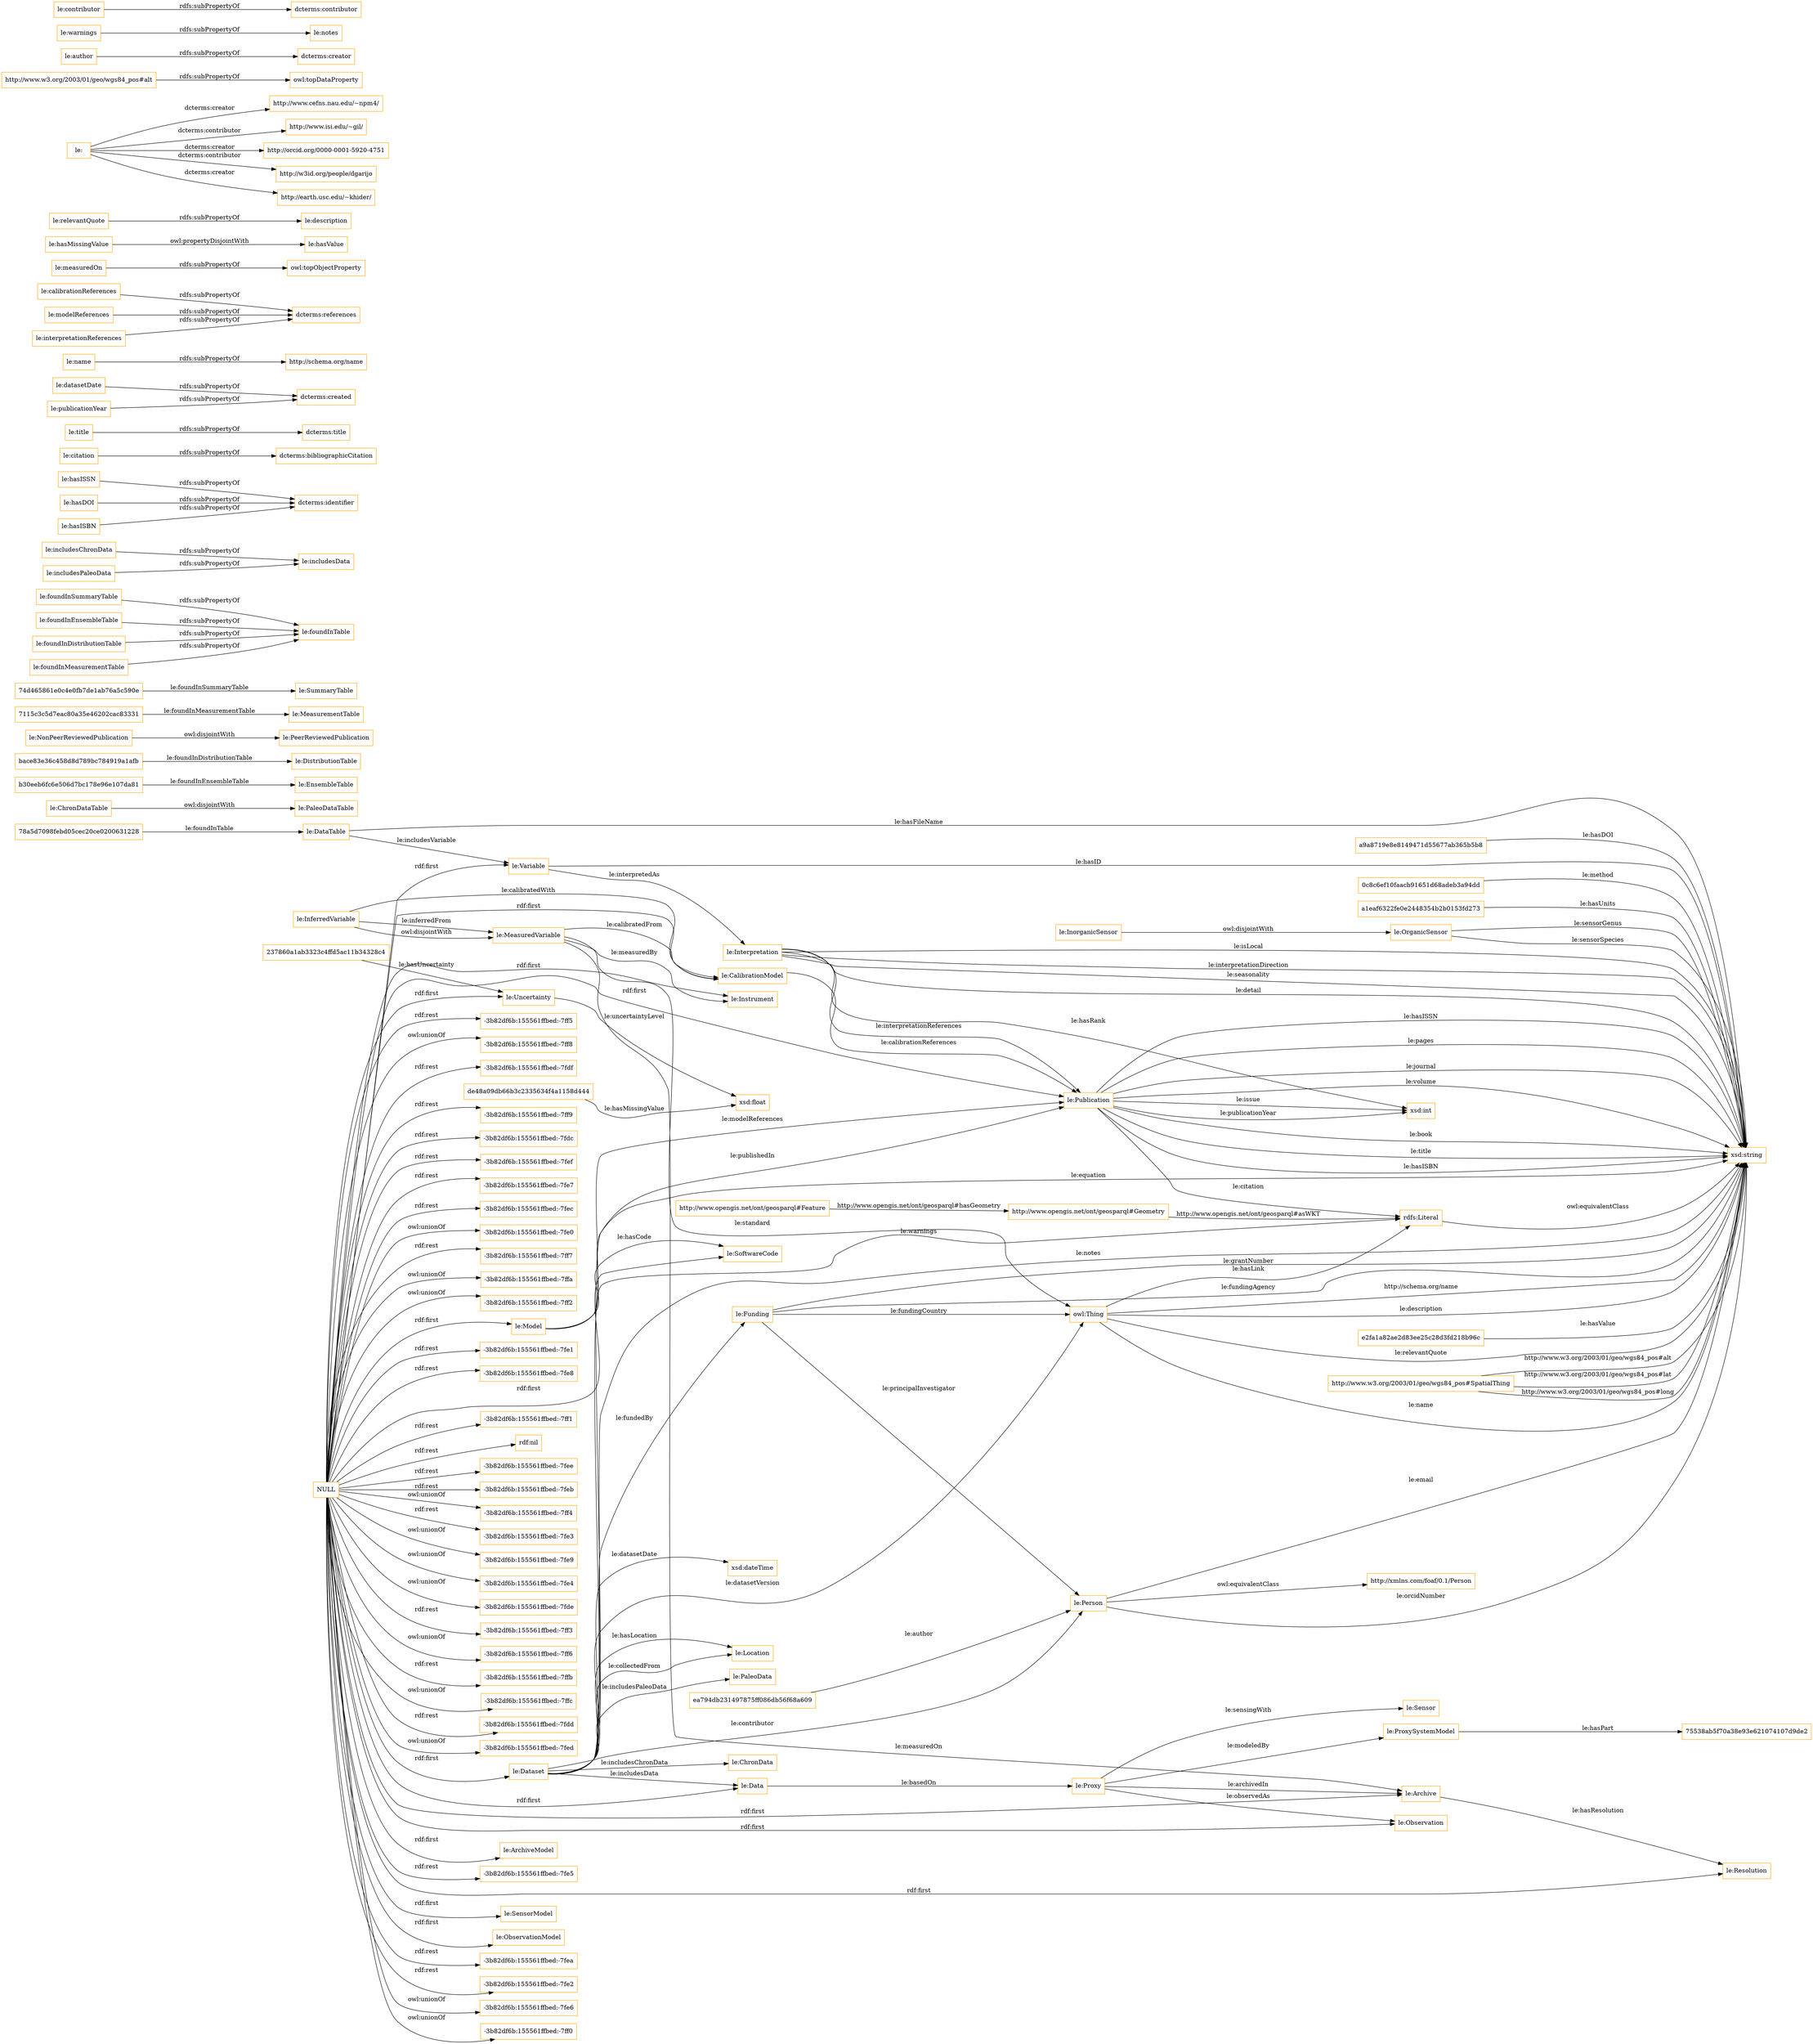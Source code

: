 digraph ar2dtool_diagram { 
rankdir=LR;
size="1501"
node [shape = rectangle, color="orange"]; "le:OrganicSensor" "le:Publication" "e2fa1a82ae2d83ee25c28d3fd218b96c" "le:PaleoDataTable" "le:Instrument" "le:EnsembleTable" "75538ab5f70a38e93e621074107d9de2" "le:Location" "bace83e36c458d8d789bc784919a1afb" "le:ProxySystemModel" "le:InorganicSensor" "le:PaleoData" "le:DataTable" "le:Funding" "le:Resolution" "ea794db231497875ff086db56f68a609" "78a5d7098febd05cec20ce0200631228" "le:ChronDataTable" "http://xmlns.com/foaf/0.1/Person" "b30eeb6fc6e506d7bc178e96e107da81" "le:PeerReviewedPublication" "le:ChronData" "le:MeasuredVariable" "http://www.opengis.net/ont/geosparql#Geometry" "le:ArchiveModel" "7115c3c5d7eac80a35e46202cac83331" "le:Uncertainty" "le:SoftwareCode" "http://www.w3.org/2003/01/geo/wgs84_pos#SpatialThing" "le:Interpretation" "le:MeasurementTable" "de48a09db66b3c2335634f4a1158d444" "le:SensorModel" "le:SummaryTable" "le:Data" "le:Proxy" "le:DistributionTable" "a9a8719e8e8149471d55677ab365b5b8" "le:Variable" "le:Model" "le:ObservationModel" "le:CalibrationModel" "http://www.opengis.net/ont/geosparql#Feature" "0c8c6ef10faacb91651d68adeb3a94dd" "le:Dataset" "le:Archive" "237860a1ab3323c4ffd5ac11b34328c4" "le:Sensor" "le:Person" "a1eaf6322fe0e2448354b2b0153fd273" "74d465861e0c4e0fb7de1ab76a5c590e" "le:InferredVariable" "le:NonPeerReviewedPublication" "le:Observation" ; /*classes style*/
	"le:foundInSummaryTable" -> "le:foundInTable" [ label = "rdfs:subPropertyOf" ];
	"le:includesChronData" -> "le:includesData" [ label = "rdfs:subPropertyOf" ];
	"le:foundInEnsembleTable" -> "le:foundInTable" [ label = "rdfs:subPropertyOf" ];
	"le:hasISSN" -> "dcterms:identifier" [ label = "rdfs:subPropertyOf" ];
	"le:InorganicSensor" -> "le:OrganicSensor" [ label = "owl:disjointWith" ];
	"le:foundInDistributionTable" -> "le:foundInTable" [ label = "rdfs:subPropertyOf" ];
	"le:foundInMeasurementTable" -> "le:foundInTable" [ label = "rdfs:subPropertyOf" ];
	"le:citation" -> "dcterms:bibliographicCitation" [ label = "rdfs:subPropertyOf" ];
	"le:title" -> "dcterms:title" [ label = "rdfs:subPropertyOf" ];
	"le:datasetDate" -> "dcterms:created" [ label = "rdfs:subPropertyOf" ];
	"le:name" -> "http://schema.org/name" [ label = "rdfs:subPropertyOf" ];
	"le:calibrationReferences" -> "dcterms:references" [ label = "rdfs:subPropertyOf" ];
	"le:hasDOI" -> "dcterms:identifier" [ label = "rdfs:subPropertyOf" ];
	"le:ChronDataTable" -> "le:PaleoDataTable" [ label = "owl:disjointWith" ];
	"NULL" -> "-3b82df6b:155561ffbed:-7fea" [ label = "rdf:rest" ];
	"NULL" -> "-3b82df6b:155561ffbed:-7fe2" [ label = "rdf:rest" ];
	"NULL" -> "-3b82df6b:155561ffbed:-7fe6" [ label = "owl:unionOf" ];
	"NULL" -> "-3b82df6b:155561ffbed:-7ff0" [ label = "owl:unionOf" ];
	"NULL" -> "-3b82df6b:155561ffbed:-7ff5" [ label = "rdf:rest" ];
	"NULL" -> "-3b82df6b:155561ffbed:-7ff8" [ label = "owl:unionOf" ];
	"NULL" -> "le:Model" [ label = "rdf:first" ];
	"NULL" -> "-3b82df6b:155561ffbed:-7fdf" [ label = "rdf:rest" ];
	"NULL" -> "-3b82df6b:155561ffbed:-7ff9" [ label = "rdf:rest" ];
	"NULL" -> "le:Data" [ label = "rdf:first" ];
	"NULL" -> "-3b82df6b:155561ffbed:-7fdc" [ label = "rdf:rest" ];
	"NULL" -> "-3b82df6b:155561ffbed:-7fef" [ label = "rdf:rest" ];
	"NULL" -> "-3b82df6b:155561ffbed:-7fe7" [ label = "rdf:rest" ];
	"NULL" -> "-3b82df6b:155561ffbed:-7fec" [ label = "rdf:rest" ];
	"NULL" -> "le:SoftwareCode" [ label = "rdf:first" ];
	"NULL" -> "-3b82df6b:155561ffbed:-7fe0" [ label = "owl:unionOf" ];
	"NULL" -> "le:CalibrationModel" [ label = "rdf:first" ];
	"NULL" -> "-3b82df6b:155561ffbed:-7ff7" [ label = "rdf:rest" ];
	"NULL" -> "-3b82df6b:155561ffbed:-7ffa" [ label = "owl:unionOf" ];
	"NULL" -> "le:Uncertainty" [ label = "rdf:first" ];
	"NULL" -> "-3b82df6b:155561ffbed:-7ff2" [ label = "owl:unionOf" ];
	"NULL" -> "-3b82df6b:155561ffbed:-7fe1" [ label = "rdf:rest" ];
	"NULL" -> "le:Archive" [ label = "rdf:first" ];
	"NULL" -> "-3b82df6b:155561ffbed:-7fe8" [ label = "rdf:rest" ];
	"NULL" -> "-3b82df6b:155561ffbed:-7ff1" [ label = "rdf:rest" ];
	"NULL" -> "rdf:nil" [ label = "rdf:rest" ];
	"NULL" -> "le:Instrument" [ label = "rdf:first" ];
	"NULL" -> "le:ArchiveModel" [ label = "rdf:first" ];
	"NULL" -> "le:Resolution" [ label = "rdf:first" ];
	"NULL" -> "-3b82df6b:155561ffbed:-7fee" [ label = "rdf:rest" ];
	"NULL" -> "-3b82df6b:155561ffbed:-7fde" [ label = "owl:unionOf" ];
	"NULL" -> "-3b82df6b:155561ffbed:-7feb" [ label = "rdf:rest" ];
	"NULL" -> "-3b82df6b:155561ffbed:-7ff4" [ label = "owl:unionOf" ];
	"NULL" -> "-3b82df6b:155561ffbed:-7fe3" [ label = "rdf:rest" ];
	"NULL" -> "le:ObservationModel" [ label = "rdf:first" ];
	"NULL" -> "-3b82df6b:155561ffbed:-7fe9" [ label = "owl:unionOf" ];
	"NULL" -> "-3b82df6b:155561ffbed:-7fe4" [ label = "owl:unionOf" ];
	"NULL" -> "-3b82df6b:155561ffbed:-7ffb" [ label = "rdf:rest" ];
	"NULL" -> "le:Variable" [ label = "rdf:first" ];
	"NULL" -> "-3b82df6b:155561ffbed:-7ff3" [ label = "rdf:rest" ];
	"NULL" -> "-3b82df6b:155561ffbed:-7ff6" [ label = "owl:unionOf" ];
	"NULL" -> "le:Dataset" [ label = "rdf:first" ];
	"NULL" -> "le:Observation" [ label = "rdf:first" ];
	"NULL" -> "-3b82df6b:155561ffbed:-7ffc" [ label = "owl:unionOf" ];
	"NULL" -> "-3b82df6b:155561ffbed:-7fdd" [ label = "rdf:rest" ];
	"NULL" -> "le:SensorModel" [ label = "rdf:first" ];
	"NULL" -> "le:Publication" [ label = "rdf:first" ];
	"NULL" -> "-3b82df6b:155561ffbed:-7fed" [ label = "owl:unionOf" ];
	"NULL" -> "-3b82df6b:155561ffbed:-7fe5" [ label = "rdf:rest" ];
	"le:measuredOn" -> "owl:topObjectProperty" [ label = "rdfs:subPropertyOf" ];
	"le:hasMissingValue" -> "le:hasValue" [ label = "owl:propertyDisjointWith" ];
	"le:relevantQuote" -> "le:description" [ label = "rdfs:subPropertyOf" ];
	"le:" -> "http://www.cefns.nau.edu/~npm4/" [ label = "dcterms:creator" ];
	"le:" -> "http://www.isi.edu/~gil/" [ label = "dcterms:contributor" ];
	"le:" -> "http://orcid.org/0000-0001-5920-4751" [ label = "dcterms:creator" ];
	"le:" -> "http://w3id.org/people/dgarijo" [ label = "dcterms:contributor" ];
	"le:" -> "http://earth.usc.edu/~khider/" [ label = "dcterms:creator" ];
	"http://www.w3.org/2003/01/geo/wgs84_pos#alt" -> "owl:topDataProperty" [ label = "rdfs:subPropertyOf" ];
	"le:author" -> "dcterms:creator" [ label = "rdfs:subPropertyOf" ];
	"le:warnings" -> "le:notes" [ label = "rdfs:subPropertyOf" ];
	"le:modelReferences" -> "dcterms:references" [ label = "rdfs:subPropertyOf" ];
	"le:includesPaleoData" -> "le:includesData" [ label = "rdfs:subPropertyOf" ];
	"le:hasISBN" -> "dcterms:identifier" [ label = "rdfs:subPropertyOf" ];
	"le:NonPeerReviewedPublication" -> "le:PeerReviewedPublication" [ label = "owl:disjointWith" ];
	"rdfs:Literal" -> "xsd:string" [ label = "owl:equivalentClass" ];
	"le:publicationYear" -> "dcterms:created" [ label = "rdfs:subPropertyOf" ];
	"le:contributor" -> "dcterms:contributor" [ label = "rdfs:subPropertyOf" ];
	"le:InferredVariable" -> "le:MeasuredVariable" [ label = "owl:disjointWith" ];
	"le:interpretationReferences" -> "dcterms:references" [ label = "rdfs:subPropertyOf" ];
	"le:Person" -> "http://xmlns.com/foaf/0.1/Person" [ label = "owl:equivalentClass" ];
	"le:Interpretation" -> "xsd:string" [ label = "le:interpretationDirection" ];
	"de48a09db66b3c2335634f4a1158d444" -> "xsd:float" [ label = "le:hasMissingValue" ];
	"le:Funding" -> "owl:Thing" [ label = "le:fundingCountry" ];
	"e2fa1a82ae2d83ee25c28d3fd218b96c" -> "xsd:string" [ label = "le:hasValue" ];
	"0c8c6ef10faacb91651d68adeb3a94dd" -> "xsd:string" [ label = "le:method" ];
	"http://www.opengis.net/ont/geosparql#Geometry" -> "rdfs:Literal" [ label = "http://www.opengis.net/ont/geosparql#asWKT" ];
	"le:OrganicSensor" -> "xsd:string" [ label = "le:sensorGenus" ];
	"le:Interpretation" -> "xsd:string" [ label = "le:seasonality" ];
	"le:MeasuredVariable" -> "owl:Thing" [ label = "le:standard" ];
	"le:Dataset" -> "xsd:string" [ label = "le:notes" ];
	"le:Interpretation" -> "le:Publication" [ label = "le:interpretationReferences" ];
	"le:Publication" -> "xsd:string" [ label = "le:hasISSN" ];
	"le:Publication" -> "xsd:int" [ label = "le:publicationYear" ];
	"le:OrganicSensor" -> "xsd:string" [ label = "le:sensorSpecies" ];
	"le:Funding" -> "le:Person" [ label = "le:principalInvestigator" ];
	"le:MeasuredVariable" -> "le:Archive" [ label = "le:measuredOn" ];
	"le:Publication" -> "xsd:string" [ label = "le:pages" ];
	"le:Proxy" -> "le:Observation" [ label = "le:observedAs" ];
	"le:InferredVariable" -> "le:MeasuredVariable" [ label = "le:inferredFrom" ];
	"owl:Thing" -> "xsd:string" [ label = "le:name" ];
	"le:CalibrationModel" -> "le:Publication" [ label = "le:calibrationReferences" ];
	"le:DataTable" -> "le:Variable" [ label = "le:includesVariable" ];
	"le:Publication" -> "rdfs:Literal" [ label = "le:citation" ];
	"le:Dataset" -> "rdfs:Literal" [ label = "le:warnings" ];
	"le:Person" -> "xsd:string" [ label = "le:email" ];
	"le:Funding" -> "xsd:string" [ label = "le:fundingAgency" ];
	"le:Model" -> "le:Publication" [ label = "le:modelReferences" ];
	"owl:Thing" -> "rdfs:Literal" [ label = "le:hasLink" ];
	"le:Proxy" -> "le:Archive" [ label = "le:archivedIn" ];
	"le:Dataset" -> "le:Data" [ label = "le:includesData" ];
	"http://www.w3.org/2003/01/geo/wgs84_pos#SpatialThing" -> "xsd:string" [ label = "http://www.w3.org/2003/01/geo/wgs84_pos#lat" ];
	"7115c3c5d7eac80a35e46202cac83331" -> "le:MeasurementTable" [ label = "le:foundInMeasurementTable" ];
	"le:Publication" -> "xsd:int" [ label = "le:issue" ];
	"le:InferredVariable" -> "le:CalibrationModel" [ label = "le:calibratedWith" ];
	"le:Publication" -> "xsd:string" [ label = "le:journal" ];
	"le:DataTable" -> "xsd:string" [ label = "le:hasFileName" ];
	"a9a8719e8e8149471d55677ab365b5b8" -> "xsd:string" [ label = "le:hasDOI" ];
	"le:Publication" -> "xsd:string" [ label = "le:volume" ];
	"le:Dataset" -> "le:Funding" [ label = "le:fundedBy" ];
	"le:Variable" -> "xsd:string" [ label = "le:hasID" ];
	"le:Publication" -> "xsd:string" [ label = "le:book" ];
	"owl:Thing" -> "xsd:string" [ label = "http://schema.org/name" ];
	"le:Dataset" -> "le:ChronData" [ label = "le:includesChronData" ];
	"http://www.opengis.net/ont/geosparql#Feature" -> "http://www.opengis.net/ont/geosparql#Geometry" [ label = "http://www.opengis.net/ont/geosparql#hasGeometry" ];
	"237860a1ab3323c4ffd5ac11b34328c4" -> "le:Uncertainty" [ label = "le:hasUncertainty" ];
	"le:Proxy" -> "le:ProxySystemModel" [ label = "le:modeledBy" ];
	"le:Publication" -> "xsd:string" [ label = "le:title" ];
	"owl:Thing" -> "xsd:string" [ label = "le:description" ];
	"a1eaf6322fe0e2448354b2b0153fd273" -> "xsd:string" [ label = "le:hasUnits" ];
	"http://www.w3.org/2003/01/geo/wgs84_pos#SpatialThing" -> "xsd:string" [ label = "http://www.w3.org/2003/01/geo/wgs84_pos#long" ];
	"http://www.w3.org/2003/01/geo/wgs84_pos#SpatialThing" -> "xsd:string" [ label = "http://www.w3.org/2003/01/geo/wgs84_pos#alt" ];
	"le:Variable" -> "le:Interpretation" [ label = "le:interpretedAs" ];
	"le:Dataset" -> "le:Publication" [ label = "le:publishedIn" ];
	"le:Person" -> "xsd:string" [ label = "le:orcidNumber" ];
	"78a5d7098febd05cec20ce0200631228" -> "le:DataTable" [ label = "le:foundInTable" ];
	"le:MeasuredVariable" -> "le:Instrument" [ label = "le:measuredBy" ];
	"le:Dataset" -> "le:Location" [ label = "le:collectedFrom" ];
	"owl:Thing" -> "xsd:string" [ label = "le:relevantQuote" ];
	"74d465861e0c4e0fb7de1ab76a5c590e" -> "le:SummaryTable" [ label = "le:foundInSummaryTable" ];
	"le:Interpretation" -> "xsd:string" [ label = "le:detail" ];
	"le:Dataset" -> "le:Person" [ label = "le:contributor" ];
	"le:Interpretation" -> "xsd:int" [ label = "le:hasRank" ];
	"le:Dataset" -> "le:Location" [ label = "le:hasLocation" ];
	"le:Proxy" -> "le:Sensor" [ label = "le:sensingWith" ];
	"le:Dataset" -> "owl:Thing" [ label = "le:datasetVersion" ];
	"le:Data" -> "le:Proxy" [ label = "le:basedOn" ];
	"le:Publication" -> "xsd:string" [ label = "le:hasISBN" ];
	"bace83e36c458d8d789bc784919a1afb" -> "le:DistributionTable" [ label = "le:foundInDistributionTable" ];
	"le:ProxySystemModel" -> "75538ab5f70a38e93e621074107d9de2" [ label = "le:hasPart" ];
	"le:Interpretation" -> "xsd:string" [ label = "le:isLocal" ];
	"le:Archive" -> "le:Resolution" [ label = "le:hasResolution" ];
	"le:Funding" -> "xsd:string" [ label = "le:grantNumber" ];
	"le:Uncertainty" -> "xsd:float" [ label = "le:uncertaintyLevel" ];
	"ea794db231497875ff086db56f68a609" -> "le:Person" [ label = "le:author" ];
	"b30eeb6fc6e506d7bc178e96e107da81" -> "le:EnsembleTable" [ label = "le:foundInEnsembleTable" ];
	"le:Model" -> "xsd:string" [ label = "le:equation" ];
	"le:MeasuredVariable" -> "le:CalibrationModel" [ label = "le:calibratedFrom" ];
	"le:Dataset" -> "le:PaleoData" [ label = "le:includesPaleoData" ];
	"le:Model" -> "le:SoftwareCode" [ label = "le:hasCode" ];
	"le:Dataset" -> "xsd:dateTime" [ label = "le:datasetDate" ];

}
